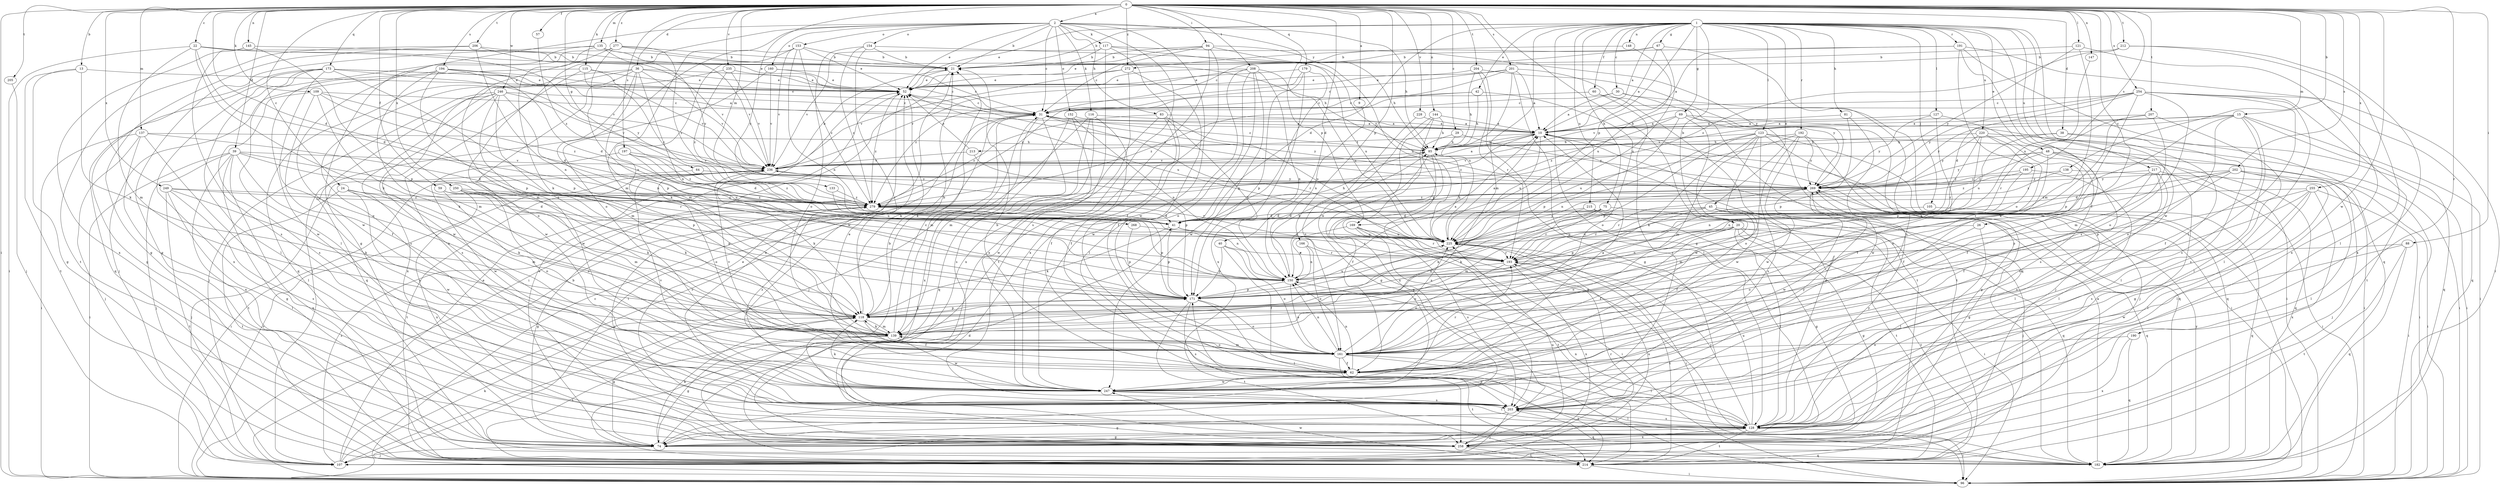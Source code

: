 strict digraph  {
0;
1;
2;
9;
10;
13;
15;
20;
21;
22;
24;
26;
29;
30;
31;
36;
38;
39;
40;
41;
42;
45;
48;
52;
57;
59;
60;
62;
64;
67;
69;
74;
75;
81;
83;
85;
88;
94;
96;
105;
107;
109;
115;
116;
117;
118;
121;
123;
127;
128;
133;
135;
137;
138;
139;
144;
145;
147;
148;
150;
152;
153;
154;
160;
161;
166;
169;
171;
173;
179;
182;
190;
191;
192;
193;
194;
195;
197;
201;
202;
203;
204;
205;
206;
207;
208;
212;
213;
214;
215;
217;
220;
225;
228;
235;
236;
246;
247;
249;
250;
254;
255;
258;
268;
269;
272;
277;
279;
0 -> 2  [label=a];
0 -> 9  [label=a];
0 -> 13  [label=b];
0 -> 15  [label=b];
0 -> 20  [label=b];
0 -> 22  [label=c];
0 -> 24  [label=c];
0 -> 26  [label=c];
0 -> 29  [label=c];
0 -> 36  [label=d];
0 -> 38  [label=d];
0 -> 39  [label=d];
0 -> 40  [label=d];
0 -> 41  [label=d];
0 -> 57  [label=f];
0 -> 59  [label=f];
0 -> 64  [label=g];
0 -> 88  [label=i];
0 -> 94  [label=i];
0 -> 96  [label=i];
0 -> 109  [label=k];
0 -> 115  [label=k];
0 -> 121  [label=l];
0 -> 133  [label=m];
0 -> 135  [label=m];
0 -> 137  [label=m];
0 -> 138  [label=m];
0 -> 144  [label=n];
0 -> 145  [label=n];
0 -> 147  [label=n];
0 -> 166  [label=p];
0 -> 173  [label=q];
0 -> 179  [label=q];
0 -> 190  [label=r];
0 -> 194  [label=s];
0 -> 195  [label=s];
0 -> 197  [label=s];
0 -> 201  [label=s];
0 -> 202  [label=s];
0 -> 204  [label=t];
0 -> 205  [label=t];
0 -> 206  [label=t];
0 -> 207  [label=t];
0 -> 208  [label=t];
0 -> 212  [label=t];
0 -> 228  [label=v];
0 -> 235  [label=v];
0 -> 246  [label=w];
0 -> 247  [label=w];
0 -> 249  [label=x];
0 -> 250  [label=x];
0 -> 254  [label=x];
0 -> 255  [label=x];
0 -> 268  [label=y];
0 -> 272  [label=z];
0 -> 277  [label=z];
1 -> 10  [label=a];
1 -> 20  [label=b];
1 -> 21  [label=b];
1 -> 30  [label=c];
1 -> 41  [label=d];
1 -> 42  [label=e];
1 -> 45  [label=e];
1 -> 48  [label=e];
1 -> 52  [label=e];
1 -> 60  [label=f];
1 -> 62  [label=f];
1 -> 67  [label=g];
1 -> 69  [label=g];
1 -> 74  [label=g];
1 -> 75  [label=h];
1 -> 81  [label=h];
1 -> 105  [label=j];
1 -> 123  [label=l];
1 -> 127  [label=l];
1 -> 128  [label=l];
1 -> 139  [label=m];
1 -> 148  [label=n];
1 -> 169  [label=p];
1 -> 191  [label=r];
1 -> 192  [label=r];
1 -> 215  [label=u];
1 -> 217  [label=u];
1 -> 220  [label=u];
1 -> 247  [label=w];
2 -> 21  [label=b];
2 -> 31  [label=c];
2 -> 52  [label=e];
2 -> 74  [label=g];
2 -> 83  [label=h];
2 -> 85  [label=h];
2 -> 116  [label=k];
2 -> 117  [label=k];
2 -> 139  [label=m];
2 -> 152  [label=o];
2 -> 153  [label=o];
2 -> 154  [label=o];
2 -> 160  [label=o];
2 -> 169  [label=p];
2 -> 203  [label=s];
2 -> 247  [label=w];
2 -> 258  [label=x];
9 -> 150  [label=n];
10 -> 85  [label=h];
10 -> 96  [label=i];
10 -> 182  [label=q];
10 -> 213  [label=t];
10 -> 225  [label=u];
10 -> 279  [label=z];
13 -> 52  [label=e];
13 -> 74  [label=g];
13 -> 118  [label=k];
13 -> 214  [label=t];
15 -> 10  [label=a];
15 -> 62  [label=f];
15 -> 96  [label=i];
15 -> 161  [label=o];
15 -> 171  [label=p];
15 -> 182  [label=q];
15 -> 203  [label=s];
15 -> 236  [label=v];
15 -> 269  [label=y];
20 -> 62  [label=f];
20 -> 74  [label=g];
20 -> 96  [label=i];
20 -> 128  [label=l];
20 -> 150  [label=n];
20 -> 161  [label=o];
20 -> 214  [label=t];
20 -> 225  [label=u];
21 -> 52  [label=e];
21 -> 96  [label=i];
22 -> 21  [label=b];
22 -> 41  [label=d];
22 -> 52  [label=e];
22 -> 96  [label=i];
22 -> 118  [label=k];
22 -> 139  [label=m];
22 -> 236  [label=v];
24 -> 118  [label=k];
24 -> 139  [label=m];
24 -> 214  [label=t];
24 -> 247  [label=w];
24 -> 279  [label=z];
26 -> 128  [label=l];
26 -> 161  [label=o];
26 -> 225  [label=u];
29 -> 74  [label=g];
29 -> 85  [label=h];
29 -> 269  [label=y];
30 -> 10  [label=a];
30 -> 31  [label=c];
30 -> 96  [label=i];
30 -> 214  [label=t];
31 -> 10  [label=a];
31 -> 96  [label=i];
31 -> 118  [label=k];
31 -> 139  [label=m];
31 -> 193  [label=r];
31 -> 258  [label=x];
31 -> 269  [label=y];
36 -> 31  [label=c];
36 -> 52  [label=e];
36 -> 118  [label=k];
36 -> 150  [label=n];
36 -> 171  [label=p];
36 -> 182  [label=q];
36 -> 203  [label=s];
36 -> 236  [label=v];
36 -> 247  [label=w];
38 -> 85  [label=h];
38 -> 96  [label=i];
38 -> 128  [label=l];
38 -> 225  [label=u];
39 -> 74  [label=g];
39 -> 96  [label=i];
39 -> 107  [label=j];
39 -> 171  [label=p];
39 -> 182  [label=q];
39 -> 193  [label=r];
39 -> 203  [label=s];
39 -> 214  [label=t];
39 -> 236  [label=v];
40 -> 62  [label=f];
40 -> 161  [label=o];
40 -> 171  [label=p];
40 -> 193  [label=r];
41 -> 85  [label=h];
41 -> 118  [label=k];
41 -> 171  [label=p];
41 -> 193  [label=r];
41 -> 225  [label=u];
42 -> 31  [label=c];
42 -> 85  [label=h];
42 -> 161  [label=o];
42 -> 279  [label=z];
45 -> 41  [label=d];
45 -> 62  [label=f];
45 -> 107  [label=j];
45 -> 171  [label=p];
45 -> 182  [label=q];
45 -> 193  [label=r];
48 -> 62  [label=f];
48 -> 74  [label=g];
48 -> 96  [label=i];
48 -> 182  [label=q];
48 -> 236  [label=v];
48 -> 269  [label=y];
48 -> 279  [label=z];
52 -> 31  [label=c];
52 -> 225  [label=u];
52 -> 279  [label=z];
57 -> 279  [label=z];
59 -> 118  [label=k];
59 -> 161  [label=o];
59 -> 279  [label=z];
60 -> 31  [label=c];
60 -> 203  [label=s];
60 -> 214  [label=t];
62 -> 10  [label=a];
62 -> 21  [label=b];
62 -> 52  [label=e];
62 -> 150  [label=n];
62 -> 193  [label=r];
62 -> 214  [label=t];
62 -> 247  [label=w];
62 -> 279  [label=z];
64 -> 107  [label=j];
64 -> 269  [label=y];
64 -> 279  [label=z];
67 -> 10  [label=a];
67 -> 21  [label=b];
67 -> 31  [label=c];
67 -> 203  [label=s];
67 -> 225  [label=u];
69 -> 10  [label=a];
69 -> 96  [label=i];
69 -> 107  [label=j];
69 -> 171  [label=p];
69 -> 247  [label=w];
69 -> 279  [label=z];
74 -> 41  [label=d];
74 -> 52  [label=e];
74 -> 107  [label=j];
74 -> 118  [label=k];
75 -> 41  [label=d];
75 -> 118  [label=k];
75 -> 139  [label=m];
75 -> 193  [label=r];
75 -> 214  [label=t];
81 -> 10  [label=a];
81 -> 171  [label=p];
81 -> 247  [label=w];
83 -> 10  [label=a];
83 -> 62  [label=f];
83 -> 150  [label=n];
83 -> 203  [label=s];
83 -> 225  [label=u];
83 -> 279  [label=z];
85 -> 31  [label=c];
85 -> 62  [label=f];
85 -> 150  [label=n];
85 -> 203  [label=s];
85 -> 236  [label=v];
88 -> 182  [label=q];
88 -> 193  [label=r];
88 -> 214  [label=t];
88 -> 247  [label=w];
94 -> 21  [label=b];
94 -> 31  [label=c];
94 -> 52  [label=e];
94 -> 85  [label=h];
94 -> 214  [label=t];
94 -> 225  [label=u];
94 -> 258  [label=x];
96 -> 21  [label=b];
96 -> 31  [label=c];
96 -> 236  [label=v];
105 -> 41  [label=d];
105 -> 182  [label=q];
107 -> 31  [label=c];
107 -> 52  [label=e];
107 -> 118  [label=k];
107 -> 225  [label=u];
107 -> 279  [label=z];
109 -> 31  [label=c];
109 -> 41  [label=d];
109 -> 62  [label=f];
109 -> 118  [label=k];
109 -> 203  [label=s];
109 -> 279  [label=z];
115 -> 52  [label=e];
115 -> 107  [label=j];
115 -> 161  [label=o];
115 -> 236  [label=v];
115 -> 279  [label=z];
116 -> 10  [label=a];
116 -> 62  [label=f];
116 -> 118  [label=k];
116 -> 139  [label=m];
116 -> 182  [label=q];
117 -> 21  [label=b];
117 -> 62  [label=f];
117 -> 225  [label=u];
117 -> 236  [label=v];
117 -> 258  [label=x];
117 -> 269  [label=y];
118 -> 21  [label=b];
118 -> 62  [label=f];
118 -> 74  [label=g];
118 -> 139  [label=m];
118 -> 171  [label=p];
121 -> 21  [label=b];
121 -> 139  [label=m];
121 -> 258  [label=x];
121 -> 269  [label=y];
123 -> 85  [label=h];
123 -> 96  [label=i];
123 -> 107  [label=j];
123 -> 118  [label=k];
123 -> 139  [label=m];
123 -> 150  [label=n];
123 -> 171  [label=p];
123 -> 182  [label=q];
123 -> 203  [label=s];
123 -> 247  [label=w];
127 -> 10  [label=a];
127 -> 118  [label=k];
127 -> 203  [label=s];
127 -> 269  [label=y];
128 -> 10  [label=a];
128 -> 52  [label=e];
128 -> 74  [label=g];
128 -> 96  [label=i];
128 -> 150  [label=n];
128 -> 193  [label=r];
128 -> 203  [label=s];
128 -> 214  [label=t];
128 -> 225  [label=u];
128 -> 258  [label=x];
128 -> 269  [label=y];
133 -> 225  [label=u];
133 -> 279  [label=z];
135 -> 21  [label=b];
135 -> 74  [label=g];
135 -> 118  [label=k];
135 -> 236  [label=v];
135 -> 247  [label=w];
135 -> 269  [label=y];
137 -> 41  [label=d];
137 -> 85  [label=h];
137 -> 96  [label=i];
137 -> 107  [label=j];
137 -> 128  [label=l];
137 -> 258  [label=x];
138 -> 128  [label=l];
138 -> 269  [label=y];
138 -> 279  [label=z];
139 -> 31  [label=c];
139 -> 74  [label=g];
139 -> 118  [label=k];
139 -> 161  [label=o];
139 -> 214  [label=t];
139 -> 247  [label=w];
144 -> 10  [label=a];
144 -> 74  [label=g];
144 -> 85  [label=h];
144 -> 182  [label=q];
144 -> 258  [label=x];
145 -> 21  [label=b];
145 -> 171  [label=p];
145 -> 203  [label=s];
145 -> 258  [label=x];
147 -> 225  [label=u];
148 -> 225  [label=u];
148 -> 272  [label=y];
150 -> 10  [label=a];
150 -> 85  [label=h];
150 -> 161  [label=o];
150 -> 171  [label=p];
152 -> 10  [label=a];
152 -> 107  [label=j];
152 -> 150  [label=n];
152 -> 247  [label=w];
153 -> 21  [label=b];
153 -> 52  [label=e];
153 -> 139  [label=m];
153 -> 150  [label=n];
153 -> 161  [label=o];
153 -> 236  [label=v];
153 -> 279  [label=z];
154 -> 21  [label=b];
154 -> 161  [label=o];
154 -> 247  [label=w];
154 -> 269  [label=y];
154 -> 279  [label=z];
160 -> 31  [label=c];
160 -> 52  [label=e];
160 -> 107  [label=j];
160 -> 236  [label=v];
161 -> 62  [label=f];
161 -> 96  [label=i];
161 -> 128  [label=l];
161 -> 139  [label=m];
161 -> 150  [label=n];
161 -> 214  [label=t];
161 -> 225  [label=u];
161 -> 236  [label=v];
166 -> 150  [label=n];
166 -> 161  [label=o];
166 -> 193  [label=r];
169 -> 96  [label=i];
169 -> 150  [label=n];
169 -> 193  [label=r];
169 -> 203  [label=s];
169 -> 214  [label=t];
169 -> 225  [label=u];
171 -> 118  [label=k];
171 -> 128  [label=l];
171 -> 161  [label=o];
171 -> 203  [label=s];
171 -> 214  [label=t];
171 -> 225  [label=u];
173 -> 31  [label=c];
173 -> 52  [label=e];
173 -> 74  [label=g];
173 -> 128  [label=l];
173 -> 161  [label=o];
173 -> 171  [label=p];
173 -> 182  [label=q];
173 -> 258  [label=x];
173 -> 269  [label=y];
179 -> 52  [label=e];
179 -> 171  [label=p];
179 -> 247  [label=w];
179 -> 258  [label=x];
179 -> 279  [label=z];
182 -> 10  [label=a];
182 -> 171  [label=p];
182 -> 269  [label=y];
190 -> 161  [label=o];
190 -> 182  [label=q];
190 -> 258  [label=x];
191 -> 10  [label=a];
191 -> 21  [label=b];
191 -> 96  [label=i];
191 -> 161  [label=o];
191 -> 182  [label=q];
191 -> 203  [label=s];
192 -> 74  [label=g];
192 -> 85  [label=h];
192 -> 161  [label=o];
192 -> 225  [label=u];
192 -> 247  [label=w];
192 -> 269  [label=y];
193 -> 150  [label=n];
193 -> 161  [label=o];
193 -> 214  [label=t];
193 -> 236  [label=v];
193 -> 258  [label=x];
194 -> 10  [label=a];
194 -> 41  [label=d];
194 -> 52  [label=e];
194 -> 139  [label=m];
194 -> 171  [label=p];
194 -> 247  [label=w];
195 -> 128  [label=l];
195 -> 150  [label=n];
195 -> 269  [label=y];
195 -> 279  [label=z];
197 -> 41  [label=d];
197 -> 225  [label=u];
197 -> 236  [label=v];
197 -> 247  [label=w];
197 -> 279  [label=z];
201 -> 10  [label=a];
201 -> 31  [label=c];
201 -> 52  [label=e];
201 -> 128  [label=l];
201 -> 182  [label=q];
201 -> 225  [label=u];
201 -> 279  [label=z];
202 -> 41  [label=d];
202 -> 96  [label=i];
202 -> 107  [label=j];
202 -> 128  [label=l];
202 -> 171  [label=p];
202 -> 193  [label=r];
202 -> 269  [label=y];
203 -> 21  [label=b];
203 -> 52  [label=e];
203 -> 74  [label=g];
203 -> 107  [label=j];
203 -> 128  [label=l];
203 -> 182  [label=q];
204 -> 52  [label=e];
204 -> 74  [label=g];
204 -> 85  [label=h];
204 -> 193  [label=r];
204 -> 269  [label=y];
205 -> 107  [label=j];
206 -> 21  [label=b];
206 -> 74  [label=g];
206 -> 150  [label=n];
206 -> 214  [label=t];
206 -> 236  [label=v];
207 -> 10  [label=a];
207 -> 118  [label=k];
207 -> 128  [label=l];
207 -> 139  [label=m];
207 -> 193  [label=r];
208 -> 52  [label=e];
208 -> 128  [label=l];
208 -> 150  [label=n];
208 -> 161  [label=o];
208 -> 171  [label=p];
208 -> 225  [label=u];
208 -> 236  [label=v];
208 -> 247  [label=w];
212 -> 21  [label=b];
212 -> 128  [label=l];
212 -> 258  [label=x];
212 -> 279  [label=z];
213 -> 52  [label=e];
213 -> 171  [label=p];
213 -> 236  [label=v];
214 -> 96  [label=i];
214 -> 247  [label=w];
215 -> 41  [label=d];
215 -> 74  [label=g];
215 -> 118  [label=k];
215 -> 182  [label=q];
217 -> 62  [label=f];
217 -> 96  [label=i];
217 -> 128  [label=l];
217 -> 150  [label=n];
217 -> 203  [label=s];
217 -> 269  [label=y];
220 -> 62  [label=f];
220 -> 85  [label=h];
220 -> 96  [label=i];
220 -> 161  [label=o];
220 -> 171  [label=p];
220 -> 193  [label=r];
220 -> 269  [label=y];
225 -> 10  [label=a];
225 -> 85  [label=h];
225 -> 96  [label=i];
225 -> 193  [label=r];
225 -> 269  [label=y];
228 -> 10  [label=a];
228 -> 161  [label=o];
235 -> 52  [label=e];
235 -> 236  [label=v];
235 -> 247  [label=w];
235 -> 279  [label=z];
236 -> 10  [label=a];
236 -> 21  [label=b];
236 -> 96  [label=i];
236 -> 118  [label=k];
236 -> 161  [label=o];
236 -> 214  [label=t];
236 -> 269  [label=y];
246 -> 31  [label=c];
246 -> 107  [label=j];
246 -> 139  [label=m];
246 -> 150  [label=n];
246 -> 182  [label=q];
246 -> 203  [label=s];
246 -> 236  [label=v];
246 -> 247  [label=w];
246 -> 258  [label=x];
247 -> 118  [label=k];
247 -> 128  [label=l];
247 -> 203  [label=s];
247 -> 236  [label=v];
247 -> 269  [label=y];
249 -> 41  [label=d];
249 -> 118  [label=k];
249 -> 128  [label=l];
249 -> 203  [label=s];
249 -> 214  [label=t];
249 -> 279  [label=z];
250 -> 118  [label=k];
250 -> 139  [label=m];
250 -> 161  [label=o];
250 -> 171  [label=p];
250 -> 258  [label=x];
250 -> 279  [label=z];
254 -> 31  [label=c];
254 -> 41  [label=d];
254 -> 128  [label=l];
254 -> 139  [label=m];
254 -> 161  [label=o];
254 -> 182  [label=q];
254 -> 203  [label=s];
254 -> 214  [label=t];
254 -> 236  [label=v];
254 -> 269  [label=y];
255 -> 96  [label=i];
255 -> 128  [label=l];
255 -> 161  [label=o];
255 -> 171  [label=p];
255 -> 203  [label=s];
255 -> 258  [label=x];
255 -> 279  [label=z];
258 -> 182  [label=q];
258 -> 193  [label=r];
258 -> 214  [label=t];
258 -> 225  [label=u];
258 -> 279  [label=z];
268 -> 171  [label=p];
268 -> 225  [label=u];
269 -> 52  [label=e];
269 -> 74  [label=g];
269 -> 139  [label=m];
269 -> 193  [label=r];
269 -> 247  [label=w];
269 -> 279  [label=z];
272 -> 52  [label=e];
272 -> 62  [label=f];
272 -> 236  [label=v];
272 -> 258  [label=x];
277 -> 21  [label=b];
277 -> 85  [label=h];
277 -> 128  [label=l];
277 -> 139  [label=m];
277 -> 150  [label=n];
277 -> 279  [label=z];
279 -> 41  [label=d];
279 -> 74  [label=g];
279 -> 150  [label=n];
279 -> 171  [label=p];
279 -> 269  [label=y];
}

